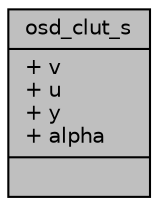 digraph "osd_clut_s"
{
 // INTERACTIVE_SVG=YES
 // LATEX_PDF_SIZE
  bgcolor="transparent";
  edge [fontname="Helvetica",fontsize="10",labelfontname="Helvetica",labelfontsize="10"];
  node [fontname="Helvetica",fontsize="10",shape=record];
  Node1 [label="{osd_clut_s\n|+ v\l+ u\l+ y\l+ alpha\l|}",height=0.2,width=0.4,color="black", fillcolor="grey75", style="filled", fontcolor="black",tooltip=" "];
}
